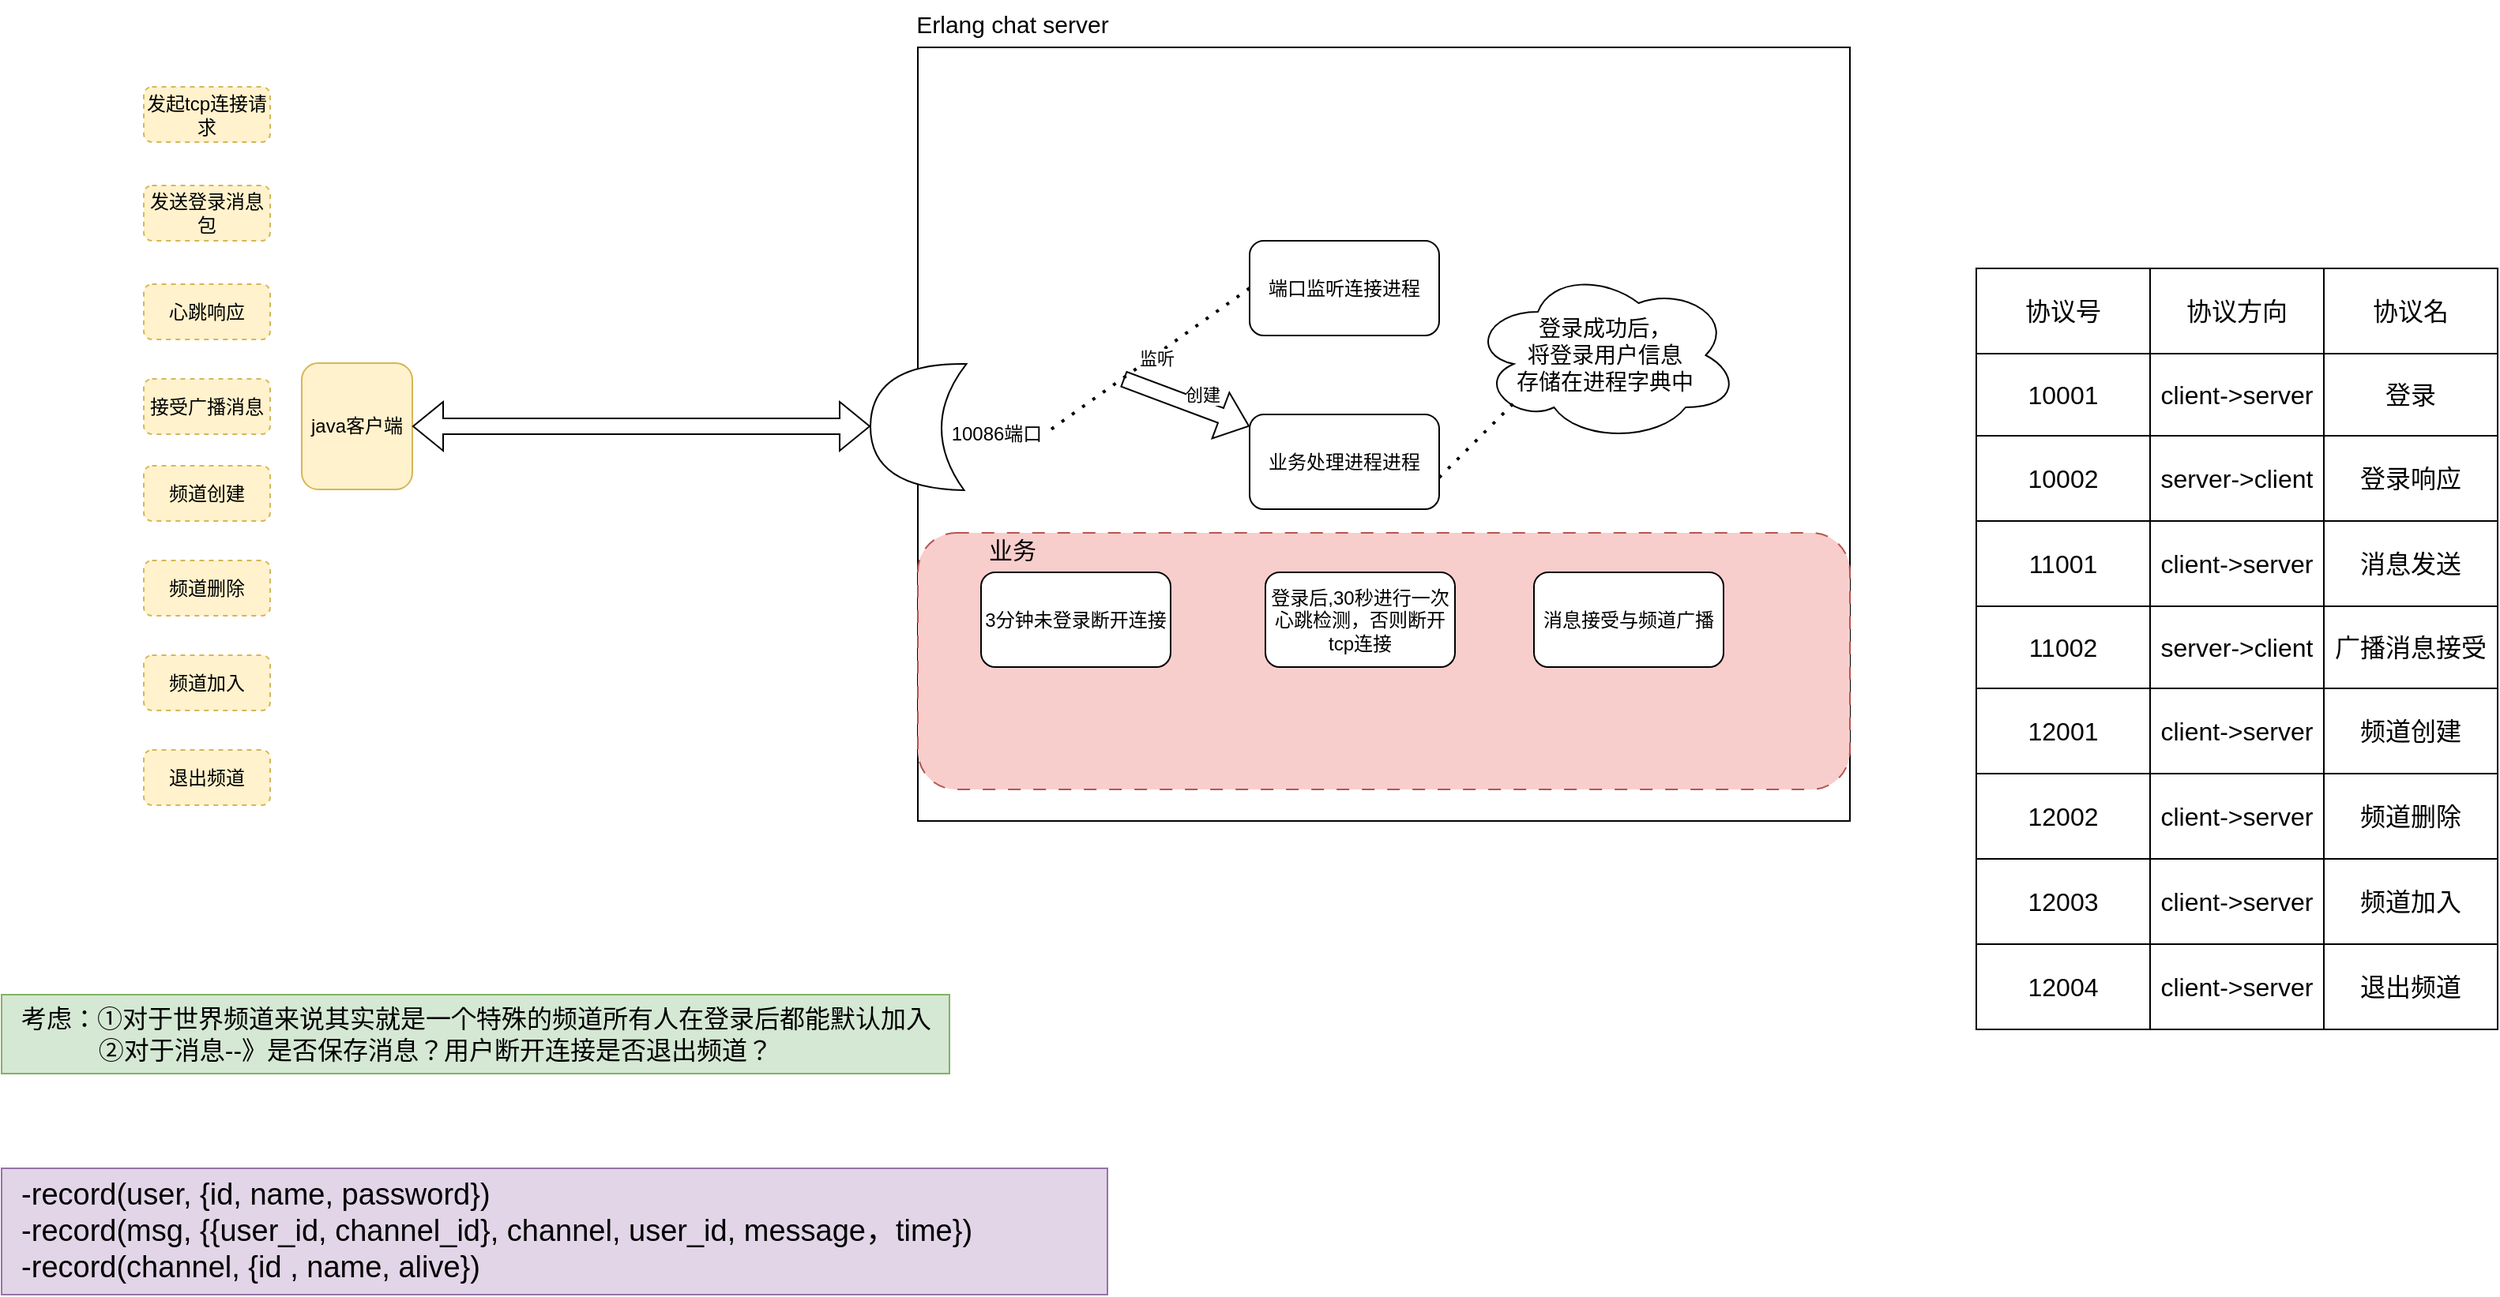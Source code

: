 <mxfile version="28.2.5" pages="2">
  <diagram name="第 1 页" id="ul2Ksa9I_pI141lT_WLY">
    <mxGraphModel dx="2037" dy="2382" grid="1" gridSize="10" guides="1" tooltips="1" connect="1" arrows="1" fold="1" page="1" pageScale="1" pageWidth="827" pageHeight="1169" math="0" shadow="0">
      <root>
        <mxCell id="0" />
        <mxCell id="1" parent="0" />
        <mxCell id="kTkR2Ev7GnfdI2qn0wL--105" value="" style="rounded=0;whiteSpace=wrap;html=1;" vertex="1" parent="1">
          <mxGeometry x="630" y="-80" width="590" height="490" as="geometry" />
        </mxCell>
        <mxCell id="kTkR2Ev7GnfdI2qn0wL--114" value="" style="rounded=1;whiteSpace=wrap;html=1;dashed=1;dashPattern=8 8;fillColor=#f8cecc;strokeColor=#b85450;" vertex="1" parent="1">
          <mxGeometry x="630" y="227.5" width="590" height="162.5" as="geometry" />
        </mxCell>
        <mxCell id="kTkR2Ev7GnfdI2qn0wL--1" value="java客户端" style="rounded=1;whiteSpace=wrap;html=1;fillColor=#fff2cc;strokeColor=#d6b656;" vertex="1" parent="1">
          <mxGeometry x="240" y="120" width="70" height="80" as="geometry" />
        </mxCell>
        <mxCell id="kTkR2Ev7GnfdI2qn0wL--5" value="" style="shape=flexArrow;endArrow=classic;startArrow=classic;html=1;rounded=0;entryX=0;entryY=0.5;entryDx=0;entryDy=0;exitX=1;exitY=0.5;exitDx=0;exitDy=0;" edge="1" parent="1" source="kTkR2Ev7GnfdI2qn0wL--1">
          <mxGeometry width="100" height="100" relative="1" as="geometry">
            <mxPoint x="390" y="310" as="sourcePoint" />
            <mxPoint x="600" y="160" as="targetPoint" />
          </mxGeometry>
        </mxCell>
        <mxCell id="kTkR2Ev7GnfdI2qn0wL--6" value="端口监听连接进程" style="rounded=1;whiteSpace=wrap;html=1;" vertex="1" parent="1">
          <mxGeometry x="840" y="42.5" width="120" height="60" as="geometry" />
        </mxCell>
        <mxCell id="kTkR2Ev7GnfdI2qn0wL--7" value="业务处理进程进程" style="rounded=1;whiteSpace=wrap;html=1;" vertex="1" parent="1">
          <mxGeometry x="840" y="152.5" width="120" height="60" as="geometry" />
        </mxCell>
        <mxCell id="kTkR2Ev7GnfdI2qn0wL--8" value="3分钟未登录断开连接" style="rounded=1;whiteSpace=wrap;html=1;" vertex="1" parent="1">
          <mxGeometry x="670" y="252.5" width="120" height="60" as="geometry" />
        </mxCell>
        <mxCell id="kTkR2Ev7GnfdI2qn0wL--9" value="登录后,30秒进行一次心跳检测，否则断开tcp连接" style="rounded=1;whiteSpace=wrap;html=1;" vertex="1" parent="1">
          <mxGeometry x="850" y="252.5" width="120" height="60" as="geometry" />
        </mxCell>
        <mxCell id="kTkR2Ev7GnfdI2qn0wL--10" value="消息接受与频道广播" style="rounded=1;whiteSpace=wrap;html=1;" vertex="1" parent="1">
          <mxGeometry x="1020" y="252.5" width="120" height="60" as="geometry" />
        </mxCell>
        <mxCell id="kTkR2Ev7GnfdI2qn0wL--12" value="&lt;div&gt;&lt;span style=&quot;background-color: transparent; color: light-dark(rgb(0, 0, 0), rgb(255, 255, 255));&quot;&gt;发起tcp连接请求&lt;/span&gt;&lt;/div&gt;" style="rounded=1;whiteSpace=wrap;html=1;dashed=1;fillColor=#fff2cc;strokeColor=#d6b656;" vertex="1" parent="1">
          <mxGeometry x="140" y="-55" width="80" height="35" as="geometry" />
        </mxCell>
        <mxCell id="kTkR2Ev7GnfdI2qn0wL--13" value="&lt;div&gt;&lt;span style=&quot;background-color: transparent; color: light-dark(rgb(0, 0, 0), rgb(255, 255, 255));&quot;&gt;心跳响应&lt;/span&gt;&lt;/div&gt;" style="rounded=1;whiteSpace=wrap;html=1;dashed=1;fillColor=#fff2cc;strokeColor=#d6b656;" vertex="1" parent="1">
          <mxGeometry x="140" y="70" width="80" height="35" as="geometry" />
        </mxCell>
        <mxCell id="kTkR2Ev7GnfdI2qn0wL--14" value="&lt;div&gt;&lt;span style=&quot;background-color: transparent; color: light-dark(rgb(0, 0, 0), rgb(255, 255, 255));&quot;&gt;发送登录消息包&lt;/span&gt;&lt;/div&gt;" style="rounded=1;whiteSpace=wrap;html=1;dashed=1;fillColor=#fff2cc;strokeColor=#d6b656;" vertex="1" parent="1">
          <mxGeometry x="140" y="7.5" width="80" height="35" as="geometry" />
        </mxCell>
        <mxCell id="kTkR2Ev7GnfdI2qn0wL--15" value="接受广播消息" style="rounded=1;whiteSpace=wrap;html=1;dashed=1;fillColor=#fff2cc;strokeColor=#d6b656;" vertex="1" parent="1">
          <mxGeometry x="140" y="130" width="80" height="35" as="geometry" />
        </mxCell>
        <mxCell id="kTkR2Ev7GnfdI2qn0wL--16" value="&lt;font style=&quot;font-size: 16px;&quot;&gt;考虑：①对于世界频道来说其实就是一个特殊的频道所有人在登录后都能默认加入&lt;/font&gt;&lt;div style=&quot;text-align: left;&quot;&gt;&lt;font style=&quot;font-size: 16px;&quot;&gt;&lt;span style=&quot;white-space: pre;&quot;&gt;&#x9;&lt;/span&gt;&amp;nbsp; &amp;nbsp;②对于消息--》是否保存消息？用户断开连接是否退出频道？&lt;br&gt;&lt;/font&gt;&lt;/div&gt;" style="text;html=1;align=center;verticalAlign=middle;resizable=0;points=[];autosize=1;strokeColor=#82b366;fillColor=#d5e8d4;" vertex="1" parent="1">
          <mxGeometry x="50" y="520" width="600" height="50" as="geometry" />
        </mxCell>
        <mxCell id="kTkR2Ev7GnfdI2qn0wL--17" value="" style="shape=table;startSize=0;container=1;collapsible=0;childLayout=tableLayout;fontSize=16;" vertex="1" parent="1">
          <mxGeometry x="1300" y="60" width="330" height="482" as="geometry" />
        </mxCell>
        <mxCell id="kTkR2Ev7GnfdI2qn0wL--18" value="" style="shape=tableRow;horizontal=0;startSize=0;swimlaneHead=0;swimlaneBody=0;strokeColor=inherit;top=0;left=0;bottom=0;right=0;collapsible=0;dropTarget=0;fillColor=none;points=[[0,0.5],[1,0.5]];portConstraint=eastwest;fontSize=16;" vertex="1" parent="kTkR2Ev7GnfdI2qn0wL--17">
          <mxGeometry width="330" height="54" as="geometry" />
        </mxCell>
        <mxCell id="kTkR2Ev7GnfdI2qn0wL--19" value="协议号" style="shape=partialRectangle;html=1;whiteSpace=wrap;connectable=0;strokeColor=inherit;overflow=hidden;fillColor=none;top=0;left=0;bottom=0;right=0;pointerEvents=1;fontSize=16;" vertex="1" parent="kTkR2Ev7GnfdI2qn0wL--18">
          <mxGeometry width="110" height="54" as="geometry">
            <mxRectangle width="110" height="54" as="alternateBounds" />
          </mxGeometry>
        </mxCell>
        <mxCell id="kTkR2Ev7GnfdI2qn0wL--20" value="协议方向" style="shape=partialRectangle;html=1;whiteSpace=wrap;connectable=0;strokeColor=inherit;overflow=hidden;fillColor=none;top=0;left=0;bottom=0;right=0;pointerEvents=1;fontSize=16;" vertex="1" parent="kTkR2Ev7GnfdI2qn0wL--18">
          <mxGeometry x="110" width="110" height="54" as="geometry">
            <mxRectangle width="110" height="54" as="alternateBounds" />
          </mxGeometry>
        </mxCell>
        <mxCell id="kTkR2Ev7GnfdI2qn0wL--21" value="协议名" style="shape=partialRectangle;html=1;whiteSpace=wrap;connectable=0;strokeColor=inherit;overflow=hidden;fillColor=none;top=0;left=0;bottom=0;right=0;pointerEvents=1;fontSize=16;" vertex="1" parent="kTkR2Ev7GnfdI2qn0wL--18">
          <mxGeometry x="220" width="110" height="54" as="geometry">
            <mxRectangle width="110" height="54" as="alternateBounds" />
          </mxGeometry>
        </mxCell>
        <mxCell id="kTkR2Ev7GnfdI2qn0wL--22" value="" style="shape=tableRow;horizontal=0;startSize=0;swimlaneHead=0;swimlaneBody=0;strokeColor=inherit;top=0;left=0;bottom=0;right=0;collapsible=0;dropTarget=0;fillColor=none;points=[[0,0.5],[1,0.5]];portConstraint=eastwest;fontSize=16;" vertex="1" parent="kTkR2Ev7GnfdI2qn0wL--17">
          <mxGeometry y="54" width="330" height="52" as="geometry" />
        </mxCell>
        <mxCell id="kTkR2Ev7GnfdI2qn0wL--23" value="10001" style="shape=partialRectangle;html=1;whiteSpace=wrap;connectable=0;strokeColor=inherit;overflow=hidden;fillColor=none;top=0;left=0;bottom=0;right=0;pointerEvents=1;fontSize=16;" vertex="1" parent="kTkR2Ev7GnfdI2qn0wL--22">
          <mxGeometry width="110" height="52" as="geometry">
            <mxRectangle width="110" height="52" as="alternateBounds" />
          </mxGeometry>
        </mxCell>
        <mxCell id="kTkR2Ev7GnfdI2qn0wL--24" value="client-&amp;gt;server" style="shape=partialRectangle;html=1;whiteSpace=wrap;connectable=0;strokeColor=inherit;overflow=hidden;fillColor=none;top=0;left=0;bottom=0;right=0;pointerEvents=1;fontSize=16;" vertex="1" parent="kTkR2Ev7GnfdI2qn0wL--22">
          <mxGeometry x="110" width="110" height="52" as="geometry">
            <mxRectangle width="110" height="52" as="alternateBounds" />
          </mxGeometry>
        </mxCell>
        <mxCell id="kTkR2Ev7GnfdI2qn0wL--25" value="登录" style="shape=partialRectangle;html=1;whiteSpace=wrap;connectable=0;strokeColor=inherit;overflow=hidden;fillColor=none;top=0;left=0;bottom=0;right=0;pointerEvents=1;fontSize=16;" vertex="1" parent="kTkR2Ev7GnfdI2qn0wL--22">
          <mxGeometry x="220" width="110" height="52" as="geometry">
            <mxRectangle width="110" height="52" as="alternateBounds" />
          </mxGeometry>
        </mxCell>
        <mxCell id="kTkR2Ev7GnfdI2qn0wL--30" value="" style="shape=tableRow;horizontal=0;startSize=0;swimlaneHead=0;swimlaneBody=0;strokeColor=inherit;top=0;left=0;bottom=0;right=0;collapsible=0;dropTarget=0;fillColor=none;points=[[0,0.5],[1,0.5]];portConstraint=eastwest;fontSize=16;" vertex="1" parent="kTkR2Ev7GnfdI2qn0wL--17">
          <mxGeometry y="106" width="330" height="54" as="geometry" />
        </mxCell>
        <mxCell id="kTkR2Ev7GnfdI2qn0wL--31" value="10002" style="shape=partialRectangle;html=1;whiteSpace=wrap;connectable=0;strokeColor=inherit;overflow=hidden;fillColor=none;top=0;left=0;bottom=0;right=0;pointerEvents=1;fontSize=16;" vertex="1" parent="kTkR2Ev7GnfdI2qn0wL--30">
          <mxGeometry width="110" height="54" as="geometry">
            <mxRectangle width="110" height="54" as="alternateBounds" />
          </mxGeometry>
        </mxCell>
        <mxCell id="kTkR2Ev7GnfdI2qn0wL--32" value="server-&amp;gt;client" style="shape=partialRectangle;html=1;whiteSpace=wrap;connectable=0;strokeColor=inherit;overflow=hidden;fillColor=none;top=0;left=0;bottom=0;right=0;pointerEvents=1;fontSize=16;" vertex="1" parent="kTkR2Ev7GnfdI2qn0wL--30">
          <mxGeometry x="110" width="110" height="54" as="geometry">
            <mxRectangle width="110" height="54" as="alternateBounds" />
          </mxGeometry>
        </mxCell>
        <mxCell id="kTkR2Ev7GnfdI2qn0wL--33" value="登录响应" style="shape=partialRectangle;html=1;whiteSpace=wrap;connectable=0;strokeColor=inherit;overflow=hidden;fillColor=none;top=0;left=0;bottom=0;right=0;pointerEvents=1;fontSize=16;" vertex="1" parent="kTkR2Ev7GnfdI2qn0wL--30">
          <mxGeometry x="220" width="110" height="54" as="geometry">
            <mxRectangle width="110" height="54" as="alternateBounds" />
          </mxGeometry>
        </mxCell>
        <mxCell id="kTkR2Ev7GnfdI2qn0wL--34" value="" style="shape=tableRow;horizontal=0;startSize=0;swimlaneHead=0;swimlaneBody=0;strokeColor=inherit;top=0;left=0;bottom=0;right=0;collapsible=0;dropTarget=0;fillColor=none;points=[[0,0.5],[1,0.5]];portConstraint=eastwest;fontSize=16;" vertex="1" parent="kTkR2Ev7GnfdI2qn0wL--17">
          <mxGeometry y="160" width="330" height="54" as="geometry" />
        </mxCell>
        <mxCell id="kTkR2Ev7GnfdI2qn0wL--35" value="11001" style="shape=partialRectangle;html=1;whiteSpace=wrap;connectable=0;strokeColor=inherit;overflow=hidden;fillColor=none;top=0;left=0;bottom=0;right=0;pointerEvents=1;fontSize=16;" vertex="1" parent="kTkR2Ev7GnfdI2qn0wL--34">
          <mxGeometry width="110" height="54" as="geometry">
            <mxRectangle width="110" height="54" as="alternateBounds" />
          </mxGeometry>
        </mxCell>
        <mxCell id="kTkR2Ev7GnfdI2qn0wL--36" value="client-&amp;gt;server" style="shape=partialRectangle;html=1;whiteSpace=wrap;connectable=0;strokeColor=inherit;overflow=hidden;fillColor=none;top=0;left=0;bottom=0;right=0;pointerEvents=1;fontSize=16;" vertex="1" parent="kTkR2Ev7GnfdI2qn0wL--34">
          <mxGeometry x="110" width="110" height="54" as="geometry">
            <mxRectangle width="110" height="54" as="alternateBounds" />
          </mxGeometry>
        </mxCell>
        <mxCell id="kTkR2Ev7GnfdI2qn0wL--37" value="消息发送" style="shape=partialRectangle;html=1;whiteSpace=wrap;connectable=0;strokeColor=inherit;overflow=hidden;fillColor=none;top=0;left=0;bottom=0;right=0;pointerEvents=1;fontSize=16;" vertex="1" parent="kTkR2Ev7GnfdI2qn0wL--34">
          <mxGeometry x="220" width="110" height="54" as="geometry">
            <mxRectangle width="110" height="54" as="alternateBounds" />
          </mxGeometry>
        </mxCell>
        <mxCell id="kTkR2Ev7GnfdI2qn0wL--38" value="" style="shape=tableRow;horizontal=0;startSize=0;swimlaneHead=0;swimlaneBody=0;strokeColor=inherit;top=0;left=0;bottom=0;right=0;collapsible=0;dropTarget=0;fillColor=none;points=[[0,0.5],[1,0.5]];portConstraint=eastwest;fontSize=16;" vertex="1" parent="kTkR2Ev7GnfdI2qn0wL--17">
          <mxGeometry y="214" width="330" height="52" as="geometry" />
        </mxCell>
        <mxCell id="kTkR2Ev7GnfdI2qn0wL--39" value="11002" style="shape=partialRectangle;html=1;whiteSpace=wrap;connectable=0;strokeColor=inherit;overflow=hidden;fillColor=none;top=0;left=0;bottom=0;right=0;pointerEvents=1;fontSize=16;" vertex="1" parent="kTkR2Ev7GnfdI2qn0wL--38">
          <mxGeometry width="110" height="52" as="geometry">
            <mxRectangle width="110" height="52" as="alternateBounds" />
          </mxGeometry>
        </mxCell>
        <mxCell id="kTkR2Ev7GnfdI2qn0wL--40" value="server-&amp;gt;client" style="shape=partialRectangle;html=1;whiteSpace=wrap;connectable=0;strokeColor=inherit;overflow=hidden;fillColor=none;top=0;left=0;bottom=0;right=0;pointerEvents=1;fontSize=16;" vertex="1" parent="kTkR2Ev7GnfdI2qn0wL--38">
          <mxGeometry x="110" width="110" height="52" as="geometry">
            <mxRectangle width="110" height="52" as="alternateBounds" />
          </mxGeometry>
        </mxCell>
        <mxCell id="kTkR2Ev7GnfdI2qn0wL--41" value="广播消息接受" style="shape=partialRectangle;html=1;whiteSpace=wrap;connectable=0;strokeColor=inherit;overflow=hidden;fillColor=none;top=0;left=0;bottom=0;right=0;pointerEvents=1;fontSize=16;" vertex="1" parent="kTkR2Ev7GnfdI2qn0wL--38">
          <mxGeometry x="220" width="110" height="52" as="geometry">
            <mxRectangle width="110" height="52" as="alternateBounds" />
          </mxGeometry>
        </mxCell>
        <mxCell id="kTkR2Ev7GnfdI2qn0wL--46" value="" style="shape=tableRow;horizontal=0;startSize=0;swimlaneHead=0;swimlaneBody=0;strokeColor=inherit;top=0;left=0;bottom=0;right=0;collapsible=0;dropTarget=0;fillColor=none;points=[[0,0.5],[1,0.5]];portConstraint=eastwest;fontSize=16;" vertex="1" parent="kTkR2Ev7GnfdI2qn0wL--17">
          <mxGeometry y="266" width="330" height="54" as="geometry" />
        </mxCell>
        <mxCell id="kTkR2Ev7GnfdI2qn0wL--47" value="12001" style="shape=partialRectangle;html=1;whiteSpace=wrap;connectable=0;strokeColor=inherit;overflow=hidden;fillColor=none;top=0;left=0;bottom=0;right=0;pointerEvents=1;fontSize=16;" vertex="1" parent="kTkR2Ev7GnfdI2qn0wL--46">
          <mxGeometry width="110" height="54" as="geometry">
            <mxRectangle width="110" height="54" as="alternateBounds" />
          </mxGeometry>
        </mxCell>
        <mxCell id="kTkR2Ev7GnfdI2qn0wL--48" value="client-&amp;gt;server" style="shape=partialRectangle;html=1;whiteSpace=wrap;connectable=0;strokeColor=inherit;overflow=hidden;fillColor=none;top=0;left=0;bottom=0;right=0;pointerEvents=1;fontSize=16;" vertex="1" parent="kTkR2Ev7GnfdI2qn0wL--46">
          <mxGeometry x="110" width="110" height="54" as="geometry">
            <mxRectangle width="110" height="54" as="alternateBounds" />
          </mxGeometry>
        </mxCell>
        <mxCell id="kTkR2Ev7GnfdI2qn0wL--49" value="频道创建" style="shape=partialRectangle;html=1;whiteSpace=wrap;connectable=0;strokeColor=inherit;overflow=hidden;fillColor=none;top=0;left=0;bottom=0;right=0;pointerEvents=1;fontSize=16;" vertex="1" parent="kTkR2Ev7GnfdI2qn0wL--46">
          <mxGeometry x="220" width="110" height="54" as="geometry">
            <mxRectangle width="110" height="54" as="alternateBounds" />
          </mxGeometry>
        </mxCell>
        <mxCell id="kTkR2Ev7GnfdI2qn0wL--50" value="" style="shape=tableRow;horizontal=0;startSize=0;swimlaneHead=0;swimlaneBody=0;strokeColor=inherit;top=0;left=0;bottom=0;right=0;collapsible=0;dropTarget=0;fillColor=none;points=[[0,0.5],[1,0.5]];portConstraint=eastwest;fontSize=16;" vertex="1" parent="kTkR2Ev7GnfdI2qn0wL--17">
          <mxGeometry y="320" width="330" height="54" as="geometry" />
        </mxCell>
        <mxCell id="kTkR2Ev7GnfdI2qn0wL--51" value="12002" style="shape=partialRectangle;html=1;whiteSpace=wrap;connectable=0;strokeColor=inherit;overflow=hidden;fillColor=none;top=0;left=0;bottom=0;right=0;pointerEvents=1;fontSize=16;" vertex="1" parent="kTkR2Ev7GnfdI2qn0wL--50">
          <mxGeometry width="110" height="54" as="geometry">
            <mxRectangle width="110" height="54" as="alternateBounds" />
          </mxGeometry>
        </mxCell>
        <mxCell id="kTkR2Ev7GnfdI2qn0wL--52" value="client-&amp;gt;server" style="shape=partialRectangle;html=1;whiteSpace=wrap;connectable=0;strokeColor=inherit;overflow=hidden;fillColor=none;top=0;left=0;bottom=0;right=0;pointerEvents=1;fontSize=16;" vertex="1" parent="kTkR2Ev7GnfdI2qn0wL--50">
          <mxGeometry x="110" width="110" height="54" as="geometry">
            <mxRectangle width="110" height="54" as="alternateBounds" />
          </mxGeometry>
        </mxCell>
        <mxCell id="kTkR2Ev7GnfdI2qn0wL--53" value="频道删除" style="shape=partialRectangle;html=1;whiteSpace=wrap;connectable=0;strokeColor=inherit;overflow=hidden;fillColor=none;top=0;left=0;bottom=0;right=0;pointerEvents=1;fontSize=16;" vertex="1" parent="kTkR2Ev7GnfdI2qn0wL--50">
          <mxGeometry x="220" width="110" height="54" as="geometry">
            <mxRectangle width="110" height="54" as="alternateBounds" />
          </mxGeometry>
        </mxCell>
        <mxCell id="kTkR2Ev7GnfdI2qn0wL--54" value="" style="shape=tableRow;horizontal=0;startSize=0;swimlaneHead=0;swimlaneBody=0;strokeColor=inherit;top=0;left=0;bottom=0;right=0;collapsible=0;dropTarget=0;fillColor=none;points=[[0,0.5],[1,0.5]];portConstraint=eastwest;fontSize=16;" vertex="1" parent="kTkR2Ev7GnfdI2qn0wL--17">
          <mxGeometry y="374" width="330" height="54" as="geometry" />
        </mxCell>
        <mxCell id="kTkR2Ev7GnfdI2qn0wL--55" value="12003" style="shape=partialRectangle;html=1;whiteSpace=wrap;connectable=0;strokeColor=inherit;overflow=hidden;fillColor=none;top=0;left=0;bottom=0;right=0;pointerEvents=1;fontSize=16;" vertex="1" parent="kTkR2Ev7GnfdI2qn0wL--54">
          <mxGeometry width="110" height="54" as="geometry">
            <mxRectangle width="110" height="54" as="alternateBounds" />
          </mxGeometry>
        </mxCell>
        <mxCell id="kTkR2Ev7GnfdI2qn0wL--56" value="client-&amp;gt;server" style="shape=partialRectangle;html=1;whiteSpace=wrap;connectable=0;strokeColor=inherit;overflow=hidden;fillColor=none;top=0;left=0;bottom=0;right=0;pointerEvents=1;fontSize=16;" vertex="1" parent="kTkR2Ev7GnfdI2qn0wL--54">
          <mxGeometry x="110" width="110" height="54" as="geometry">
            <mxRectangle width="110" height="54" as="alternateBounds" />
          </mxGeometry>
        </mxCell>
        <mxCell id="kTkR2Ev7GnfdI2qn0wL--57" value="频道加入" style="shape=partialRectangle;html=1;whiteSpace=wrap;connectable=0;strokeColor=inherit;overflow=hidden;fillColor=none;top=0;left=0;bottom=0;right=0;pointerEvents=1;fontSize=16;" vertex="1" parent="kTkR2Ev7GnfdI2qn0wL--54">
          <mxGeometry x="220" width="110" height="54" as="geometry">
            <mxRectangle width="110" height="54" as="alternateBounds" />
          </mxGeometry>
        </mxCell>
        <mxCell id="kTkR2Ev7GnfdI2qn0wL--26" value="" style="shape=tableRow;horizontal=0;startSize=0;swimlaneHead=0;swimlaneBody=0;strokeColor=inherit;top=0;left=0;bottom=0;right=0;collapsible=0;dropTarget=0;fillColor=none;points=[[0,0.5],[1,0.5]];portConstraint=eastwest;fontSize=16;" vertex="1" parent="kTkR2Ev7GnfdI2qn0wL--17">
          <mxGeometry y="428" width="330" height="54" as="geometry" />
        </mxCell>
        <mxCell id="kTkR2Ev7GnfdI2qn0wL--27" value="12004" style="shape=partialRectangle;html=1;whiteSpace=wrap;connectable=0;strokeColor=inherit;overflow=hidden;fillColor=none;top=0;left=0;bottom=0;right=0;pointerEvents=1;fontSize=16;" vertex="1" parent="kTkR2Ev7GnfdI2qn0wL--26">
          <mxGeometry width="110" height="54" as="geometry">
            <mxRectangle width="110" height="54" as="alternateBounds" />
          </mxGeometry>
        </mxCell>
        <mxCell id="kTkR2Ev7GnfdI2qn0wL--28" value="client-&amp;gt;server" style="shape=partialRectangle;html=1;whiteSpace=wrap;connectable=0;strokeColor=inherit;overflow=hidden;fillColor=none;top=0;left=0;bottom=0;right=0;pointerEvents=1;fontSize=16;" vertex="1" parent="kTkR2Ev7GnfdI2qn0wL--26">
          <mxGeometry x="110" width="110" height="54" as="geometry">
            <mxRectangle width="110" height="54" as="alternateBounds" />
          </mxGeometry>
        </mxCell>
        <mxCell id="kTkR2Ev7GnfdI2qn0wL--29" value="退出频道" style="shape=partialRectangle;html=1;whiteSpace=wrap;connectable=0;strokeColor=inherit;overflow=hidden;fillColor=none;top=0;left=0;bottom=0;right=0;pointerEvents=1;fontSize=16;" vertex="1" parent="kTkR2Ev7GnfdI2qn0wL--26">
          <mxGeometry x="220" width="110" height="54" as="geometry">
            <mxRectangle width="110" height="54" as="alternateBounds" />
          </mxGeometry>
        </mxCell>
        <mxCell id="kTkR2Ev7GnfdI2qn0wL--96" value="&lt;div style=&quot;text-align: left;&quot;&gt;&lt;span style=&quot;background-color: transparent; color: light-dark(rgb(0, 0, 0), rgb(255, 255, 255));&quot;&gt;&lt;font style=&quot;font-size: 19px;&quot;&gt;-record(user, {id, name, password})&lt;/font&gt;&lt;/span&gt;&lt;/div&gt;&lt;div style=&quot;text-align: left;&quot;&gt;&lt;span style=&quot;background-color: transparent; color: light-dark(rgb(0, 0, 0), rgb(255, 255, 255));&quot;&gt;&lt;font style=&quot;font-size: 19px;&quot;&gt;-record(msg, {{user_id, channel_id}, channel, user_id, message，time})&amp;nbsp; &amp;nbsp; &amp;nbsp; &amp;nbsp; &amp;nbsp; &amp;nbsp; &amp;nbsp;&amp;nbsp;&lt;/font&gt;&lt;/span&gt;&lt;/div&gt;&lt;div style=&quot;text-align: left;&quot;&gt;&lt;font style=&quot;font-size: 19px;&quot;&gt;-record(channel, {id , name, alive})&lt;/font&gt;&lt;/div&gt;" style="text;html=1;align=center;verticalAlign=middle;resizable=0;points=[];autosize=1;strokeColor=#9673a6;fillColor=#e1d5e7;" vertex="1" parent="1">
          <mxGeometry x="50" y="630" width="700" height="80" as="geometry" />
        </mxCell>
        <mxCell id="kTkR2Ev7GnfdI2qn0wL--98" value="&lt;font style=&quot;font-size: 14px;&quot;&gt;登录成功后，&lt;/font&gt;&lt;div&gt;&lt;font style=&quot;font-size: 14px;&quot;&gt;将登录用户信息&lt;/font&gt;&lt;div&gt;&lt;font style=&quot;font-size: 14px;&quot;&gt;存储在进程字典中&lt;/font&gt;&lt;/div&gt;&lt;/div&gt;" style="ellipse;shape=cloud;whiteSpace=wrap;html=1;" vertex="1" parent="1">
          <mxGeometry x="980" y="60" width="170" height="110" as="geometry" />
        </mxCell>
        <mxCell id="kTkR2Ev7GnfdI2qn0wL--100" value="频道创建" style="rounded=1;whiteSpace=wrap;html=1;dashed=1;fillColor=#fff2cc;strokeColor=#d6b656;" vertex="1" parent="1">
          <mxGeometry x="140" y="185" width="80" height="35" as="geometry" />
        </mxCell>
        <mxCell id="kTkR2Ev7GnfdI2qn0wL--101" value="频道删除" style="rounded=1;whiteSpace=wrap;html=1;dashed=1;fillColor=#fff2cc;strokeColor=#d6b656;" vertex="1" parent="1">
          <mxGeometry x="140" y="245" width="80" height="35" as="geometry" />
        </mxCell>
        <mxCell id="kTkR2Ev7GnfdI2qn0wL--102" value="频道加入" style="rounded=1;whiteSpace=wrap;html=1;dashed=1;fillColor=#fff2cc;strokeColor=#d6b656;" vertex="1" parent="1">
          <mxGeometry x="140" y="305" width="80" height="35" as="geometry" />
        </mxCell>
        <mxCell id="kTkR2Ev7GnfdI2qn0wL--103" value="退出频道" style="rounded=1;whiteSpace=wrap;html=1;dashed=1;fillColor=#fff2cc;strokeColor=#d6b656;" vertex="1" parent="1">
          <mxGeometry x="140" y="365" width="80" height="35" as="geometry" />
        </mxCell>
        <mxCell id="kTkR2Ev7GnfdI2qn0wL--104" value="" style="endArrow=none;dashed=1;html=1;dashPattern=1 3;strokeWidth=2;rounded=0;" edge="1" parent="1">
          <mxGeometry width="50" height="50" relative="1" as="geometry">
            <mxPoint x="960" y="192.5" as="sourcePoint" />
            <mxPoint x="1010" y="142.5" as="targetPoint" />
          </mxGeometry>
        </mxCell>
        <mxCell id="kTkR2Ev7GnfdI2qn0wL--106" value="&lt;font style=&quot;font-size: 15px;&quot;&gt;Erlang chat server&lt;/font&gt;" style="text;html=1;align=center;verticalAlign=middle;whiteSpace=wrap;rounded=0;" vertex="1" parent="1">
          <mxGeometry x="620" y="-110" width="140" height="30" as="geometry" />
        </mxCell>
        <mxCell id="kTkR2Ev7GnfdI2qn0wL--107" value="" style="shape=xor;whiteSpace=wrap;html=1;rotation=-179;" vertex="1" parent="1">
          <mxGeometry x="600" y="120" width="60" height="80" as="geometry" />
        </mxCell>
        <mxCell id="kTkR2Ev7GnfdI2qn0wL--108" value="10086端口" style="text;html=1;align=center;verticalAlign=middle;whiteSpace=wrap;rounded=0;" vertex="1" parent="1">
          <mxGeometry x="650" y="150" width="60" height="30" as="geometry" />
        </mxCell>
        <mxCell id="kTkR2Ev7GnfdI2qn0wL--110" value="" style="endArrow=none;dashed=1;html=1;dashPattern=1 3;strokeWidth=2;rounded=0;entryX=1;entryY=0.5;entryDx=0;entryDy=0;exitX=0;exitY=0.5;exitDx=0;exitDy=0;" edge="1" parent="1" source="kTkR2Ev7GnfdI2qn0wL--6" target="kTkR2Ev7GnfdI2qn0wL--108">
          <mxGeometry width="50" height="50" relative="1" as="geometry">
            <mxPoint x="390" y="340" as="sourcePoint" />
            <mxPoint x="440" y="290" as="targetPoint" />
          </mxGeometry>
        </mxCell>
        <mxCell id="kTkR2Ev7GnfdI2qn0wL--111" value="监听" style="edgeLabel;html=1;align=center;verticalAlign=middle;resizable=0;points=[];" vertex="1" connectable="0" parent="kTkR2Ev7GnfdI2qn0wL--110">
          <mxGeometry x="-0.074" y="2" relative="1" as="geometry">
            <mxPoint as="offset" />
          </mxGeometry>
        </mxCell>
        <mxCell id="kTkR2Ev7GnfdI2qn0wL--112" value="" style="shape=flexArrow;endArrow=classic;html=1;rounded=0;" edge="1" parent="1" target="kTkR2Ev7GnfdI2qn0wL--7">
          <mxGeometry width="50" height="50" relative="1" as="geometry">
            <mxPoint x="760" y="130" as="sourcePoint" />
            <mxPoint x="770" y="120" as="targetPoint" />
          </mxGeometry>
        </mxCell>
        <mxCell id="kTkR2Ev7GnfdI2qn0wL--113" value="创建" style="edgeLabel;html=1;align=center;verticalAlign=middle;resizable=0;points=[];" vertex="1" connectable="0" parent="kTkR2Ev7GnfdI2qn0wL--112">
          <mxGeometry x="0.367" y="4" relative="1" as="geometry">
            <mxPoint x="-6" y="-7" as="offset" />
          </mxGeometry>
        </mxCell>
        <mxCell id="kTkR2Ev7GnfdI2qn0wL--115" value="&lt;font style=&quot;font-size: 15px;&quot;&gt;业务&lt;/font&gt;" style="text;html=1;align=center;verticalAlign=middle;whiteSpace=wrap;rounded=0;" vertex="1" parent="1">
          <mxGeometry x="655" y="222.5" width="70" height="30" as="geometry" />
        </mxCell>
      </root>
    </mxGraphModel>
  </diagram>
  <diagram id="dSTcYGiStk4MOlCgeTp-" name="第 2 页">
    <mxGraphModel dx="1426" dy="849" grid="1" gridSize="10" guides="1" tooltips="1" connect="1" arrows="1" fold="1" page="1" pageScale="1" pageWidth="827" pageHeight="1169" math="0" shadow="0">
      <root>
        <mxCell id="0" />
        <mxCell id="1" parent="0" />
        <mxCell id="iUCKFf_RGiF_SDartSxU-1" value="广播消息格式&lt;div&gt;&lt;br&gt;&lt;/div&gt;" style="text;html=1;align=left;verticalAlign=middle;whiteSpace=wrap;rounded=0;fillColor=#ffe6cc;strokeColor=#d79b00;" vertex="1" parent="1">
          <mxGeometry x="230" y="360" width="270" height="160" as="geometry" />
        </mxCell>
      </root>
    </mxGraphModel>
  </diagram>
</mxfile>

